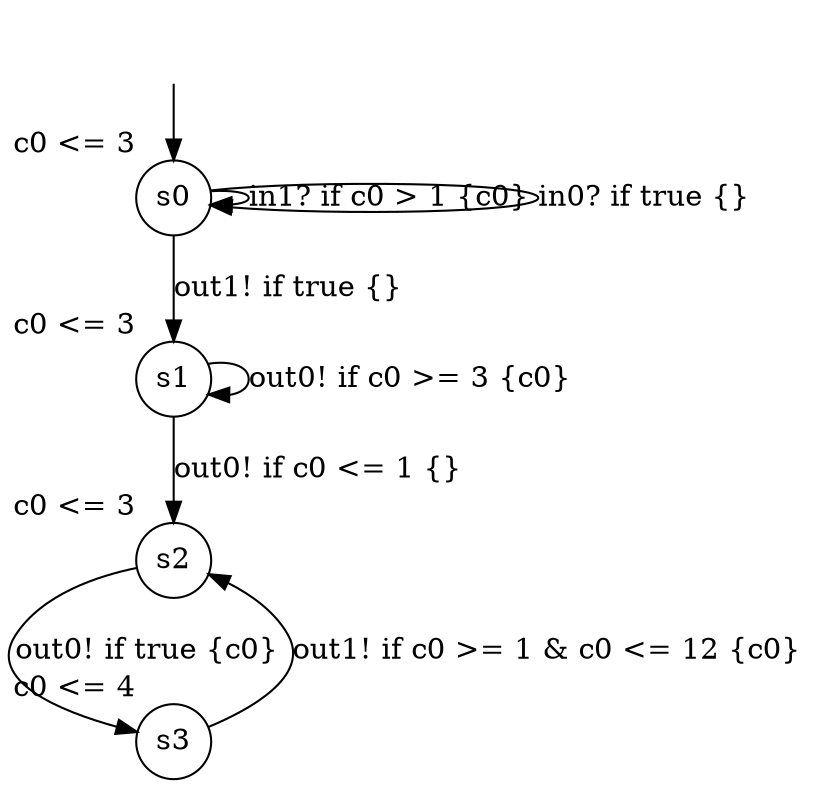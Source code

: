 digraph g {
__start0 [label="" shape="none"];
s0 [shape="circle" margin=0 label="s0", xlabel="c0 <= 3"];
s1 [shape="circle" margin=0 label="s1", xlabel="c0 <= 3"];
s2 [shape="circle" margin=0 label="s2", xlabel="c0 <= 3"];
s3 [shape="circle" margin=0 label="s3", xlabel="c0 <= 4"];
s0 -> s0 [label="in1? if c0 > 1 {c0} "];
s0 -> s1 [label="out1! if true {} "];
s0 -> s0 [label="in0? if true {} "];
s1 -> s2 [label="out0! if c0 <= 1 {} "];
s1 -> s1 [label="out0! if c0 >= 3 {c0} "];
s2 -> s3 [label="out0! if true {c0} "];
s3 -> s2 [label="out1! if c0 >= 1 & c0 <= 12 {c0} "];
__start0 -> s0;
}
